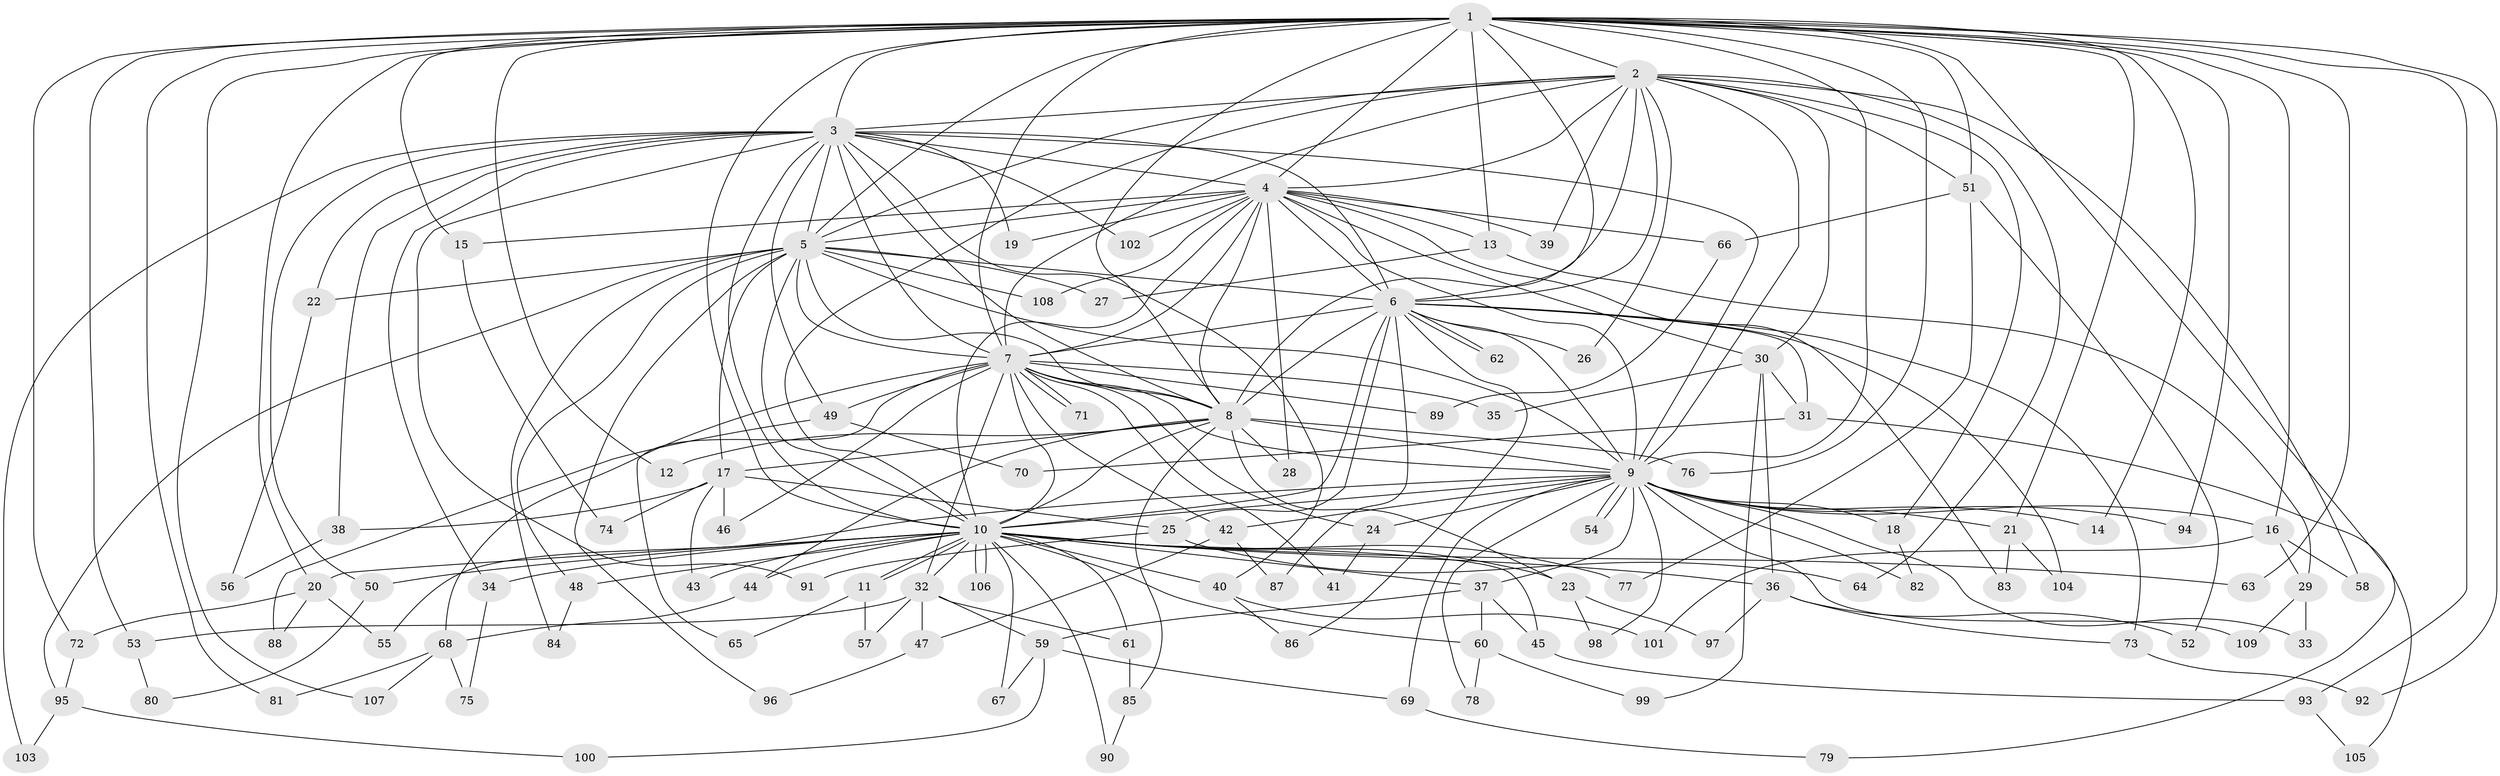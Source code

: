 // coarse degree distribution, {36: 0.011627906976744186, 13: 0.011627906976744186, 16: 0.011627906976744186, 17: 0.011627906976744186, 15: 0.011627906976744186, 22: 0.023255813953488372, 29: 0.011627906976744186, 4: 0.13953488372093023, 2: 0.4883720930232558, 1: 0.03488372093023256, 3: 0.13953488372093023, 7: 0.011627906976744186, 5: 0.046511627906976744, 6: 0.03488372093023256, 8: 0.011627906976744186}
// Generated by graph-tools (version 1.1) at 2025/23/03/03/25 07:23:42]
// undirected, 109 vertices, 243 edges
graph export_dot {
graph [start="1"]
  node [color=gray90,style=filled];
  1;
  2;
  3;
  4;
  5;
  6;
  7;
  8;
  9;
  10;
  11;
  12;
  13;
  14;
  15;
  16;
  17;
  18;
  19;
  20;
  21;
  22;
  23;
  24;
  25;
  26;
  27;
  28;
  29;
  30;
  31;
  32;
  33;
  34;
  35;
  36;
  37;
  38;
  39;
  40;
  41;
  42;
  43;
  44;
  45;
  46;
  47;
  48;
  49;
  50;
  51;
  52;
  53;
  54;
  55;
  56;
  57;
  58;
  59;
  60;
  61;
  62;
  63;
  64;
  65;
  66;
  67;
  68;
  69;
  70;
  71;
  72;
  73;
  74;
  75;
  76;
  77;
  78;
  79;
  80;
  81;
  82;
  83;
  84;
  85;
  86;
  87;
  88;
  89;
  90;
  91;
  92;
  93;
  94;
  95;
  96;
  97;
  98;
  99;
  100;
  101;
  102;
  103;
  104;
  105;
  106;
  107;
  108;
  109;
  1 -- 2;
  1 -- 3;
  1 -- 4;
  1 -- 5;
  1 -- 6;
  1 -- 7;
  1 -- 8;
  1 -- 9;
  1 -- 10;
  1 -- 12;
  1 -- 13;
  1 -- 14;
  1 -- 15;
  1 -- 16;
  1 -- 20;
  1 -- 21;
  1 -- 51;
  1 -- 53;
  1 -- 63;
  1 -- 72;
  1 -- 76;
  1 -- 79;
  1 -- 81;
  1 -- 92;
  1 -- 93;
  1 -- 94;
  1 -- 107;
  2 -- 3;
  2 -- 4;
  2 -- 5;
  2 -- 6;
  2 -- 7;
  2 -- 8;
  2 -- 9;
  2 -- 10;
  2 -- 18;
  2 -- 26;
  2 -- 30;
  2 -- 39;
  2 -- 51;
  2 -- 58;
  2 -- 64;
  3 -- 4;
  3 -- 5;
  3 -- 6;
  3 -- 7;
  3 -- 8;
  3 -- 9;
  3 -- 10;
  3 -- 19;
  3 -- 22;
  3 -- 34;
  3 -- 38;
  3 -- 40;
  3 -- 49;
  3 -- 50;
  3 -- 91;
  3 -- 102;
  3 -- 103;
  4 -- 5;
  4 -- 6;
  4 -- 7;
  4 -- 8;
  4 -- 9;
  4 -- 10;
  4 -- 13;
  4 -- 15;
  4 -- 19;
  4 -- 28;
  4 -- 30;
  4 -- 39;
  4 -- 66;
  4 -- 83;
  4 -- 102;
  4 -- 108;
  5 -- 6;
  5 -- 7;
  5 -- 8;
  5 -- 9;
  5 -- 10;
  5 -- 17;
  5 -- 22;
  5 -- 27;
  5 -- 48;
  5 -- 84;
  5 -- 95;
  5 -- 96;
  5 -- 108;
  6 -- 7;
  6 -- 8;
  6 -- 9;
  6 -- 10;
  6 -- 25;
  6 -- 26;
  6 -- 31;
  6 -- 62;
  6 -- 62;
  6 -- 73;
  6 -- 86;
  6 -- 87;
  6 -- 104;
  7 -- 8;
  7 -- 9;
  7 -- 10;
  7 -- 24;
  7 -- 32;
  7 -- 35;
  7 -- 41;
  7 -- 42;
  7 -- 46;
  7 -- 49;
  7 -- 65;
  7 -- 68;
  7 -- 71;
  7 -- 71;
  7 -- 89;
  8 -- 9;
  8 -- 10;
  8 -- 12;
  8 -- 17;
  8 -- 23;
  8 -- 28;
  8 -- 44;
  8 -- 76;
  8 -- 85;
  9 -- 10;
  9 -- 14;
  9 -- 16;
  9 -- 18;
  9 -- 21;
  9 -- 24;
  9 -- 33;
  9 -- 37;
  9 -- 42;
  9 -- 54;
  9 -- 54;
  9 -- 55;
  9 -- 69;
  9 -- 78;
  9 -- 82;
  9 -- 94;
  9 -- 98;
  9 -- 109;
  10 -- 11;
  10 -- 11;
  10 -- 20;
  10 -- 23;
  10 -- 32;
  10 -- 34;
  10 -- 36;
  10 -- 37;
  10 -- 40;
  10 -- 43;
  10 -- 44;
  10 -- 45;
  10 -- 48;
  10 -- 50;
  10 -- 60;
  10 -- 61;
  10 -- 63;
  10 -- 67;
  10 -- 77;
  10 -- 90;
  10 -- 106;
  10 -- 106;
  11 -- 57;
  11 -- 65;
  13 -- 27;
  13 -- 29;
  15 -- 74;
  16 -- 29;
  16 -- 58;
  16 -- 101;
  17 -- 25;
  17 -- 38;
  17 -- 43;
  17 -- 46;
  17 -- 74;
  18 -- 82;
  20 -- 55;
  20 -- 72;
  20 -- 88;
  21 -- 83;
  21 -- 104;
  22 -- 56;
  23 -- 97;
  23 -- 98;
  24 -- 41;
  25 -- 64;
  25 -- 91;
  29 -- 33;
  29 -- 109;
  30 -- 31;
  30 -- 35;
  30 -- 36;
  30 -- 99;
  31 -- 70;
  31 -- 105;
  32 -- 47;
  32 -- 53;
  32 -- 57;
  32 -- 59;
  32 -- 61;
  34 -- 75;
  36 -- 52;
  36 -- 73;
  36 -- 97;
  37 -- 45;
  37 -- 59;
  37 -- 60;
  38 -- 56;
  40 -- 86;
  40 -- 101;
  42 -- 47;
  42 -- 87;
  44 -- 68;
  45 -- 93;
  47 -- 96;
  48 -- 84;
  49 -- 70;
  49 -- 88;
  50 -- 80;
  51 -- 52;
  51 -- 66;
  51 -- 77;
  53 -- 80;
  59 -- 67;
  59 -- 69;
  59 -- 100;
  60 -- 78;
  60 -- 99;
  61 -- 85;
  66 -- 89;
  68 -- 75;
  68 -- 81;
  68 -- 107;
  69 -- 79;
  72 -- 95;
  73 -- 92;
  85 -- 90;
  93 -- 105;
  95 -- 100;
  95 -- 103;
}
